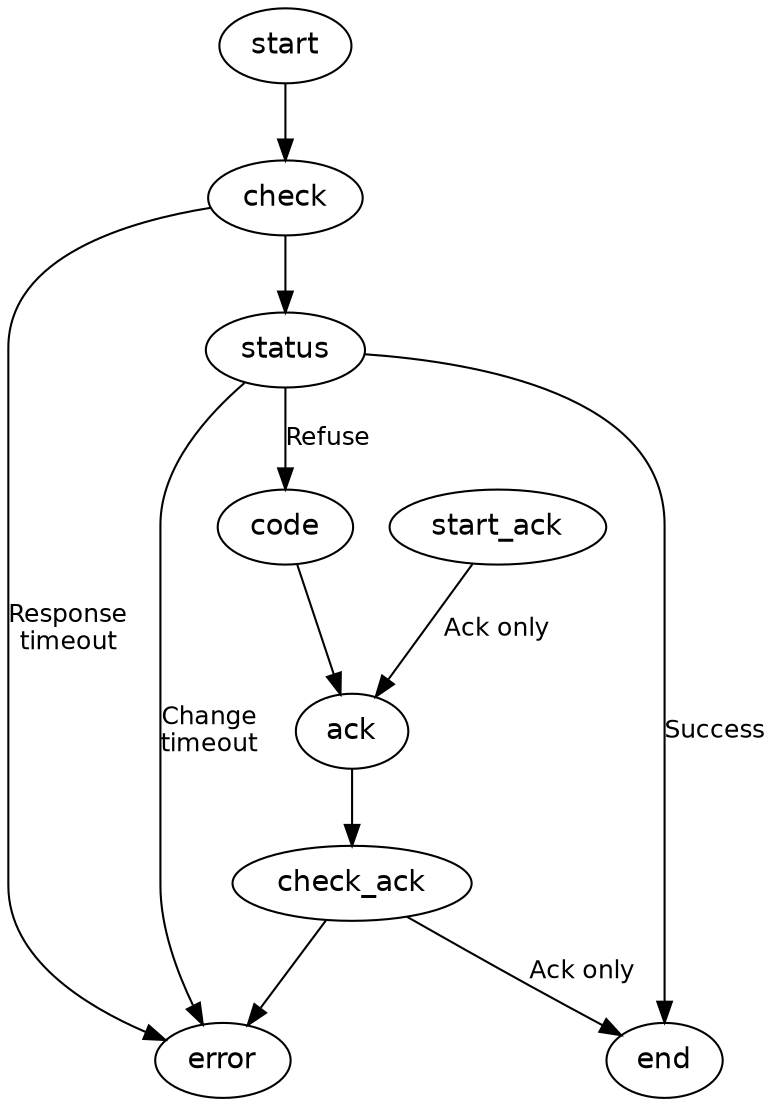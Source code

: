 
/* $Id$ */

digraph change {
    node [fontname="Helvetica"]
    edge [fontname="Helvetica", fontsize="12"]

    start
    start -> check [weight=5]

    check
    check -> status [weight=5]
    check -> error [label="Response\ntimeout"]

    status
    status -> end [label="Success", weight=5]
    status -> code [label="Refuse", weight=5]
    status -> error [label="Change\ntimeout"]

    code
    code -> ack [weight=2]

    start_ack
    start_ack -> ack [label="Ack only"]

    ack
    ack -> check_ack [weight=2]

    check_ack
    check_ack -> end [label="Ack only"]
    check_ack -> error [weight=2]

    end

    error
}
